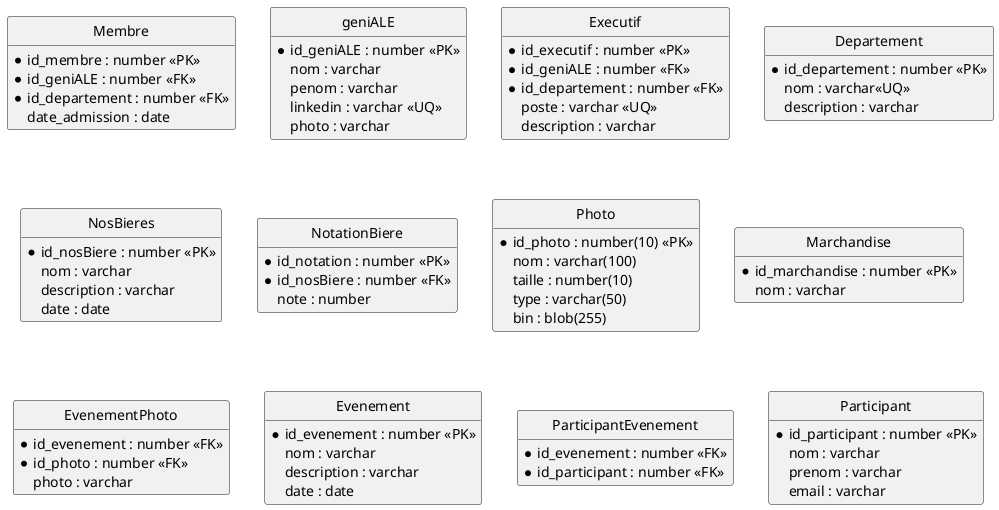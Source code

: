 @startuml MLD-DataBase
skinparam style strictuml
skinparam packageStyle rect
skinparam defaultfontname xkcd Script
hide empty members

entity Membre{
    * id_membre : number <<PK>>
    * id_geniALE : number <<FK>>
    * id_departement : number <<FK>>
    date_admission : date
}

entity geniALE{
    * id_geniALE : number <<PK>>
    nom : varchar
    penom : varchar
    linkedin : varchar <<UQ>>
    photo : varchar
}

entity Executif{
    * id_executif : number <<PK>>
    * id_geniALE : number <<FK>>
    * id_departement : number <<FK>>
    poste : varchar <<UQ>>
    description : varchar  
}
entity Departement{
    * id_departement : number <<PK>>
    nom : varchar<<UQ>>
    description : varchar
}
entity NosBieres{
    * id_nosBiere : number <<PK>>
    nom : varchar
    description : varchar
    date : date 
}

entity NotationBiere{
    * id_notation : number <<PK>>
    * id_nosBiere : number <<FK>>
    note : number 
}

entity Photo{
    * id_photo : number(10) <<PK>>
    nom : varchar(100)
    taille : number(10)
    type : varchar(50)
    bin : blob(255)
}

entity Marchandise{
    * id_marchandise : number <<PK>>
    nom : varchar
    
}

entity EvenementPhoto{
    * id_evenement : number <<FK>>
    * id_photo : number <<FK>>
    photo : varchar
}

entity Evenement{
    * id_evenement : number <<PK>>
    nom : varchar
    description : varchar
    date : date
}

entity ParticipantEvenement{
    * id_evenement : number <<FK>>
    * id_participant : number <<FK>>
}

entity Participant{
    * id_participant : number <<PK>>
    nom : varchar
    prenom : varchar
    email : varchar
}







@enduml